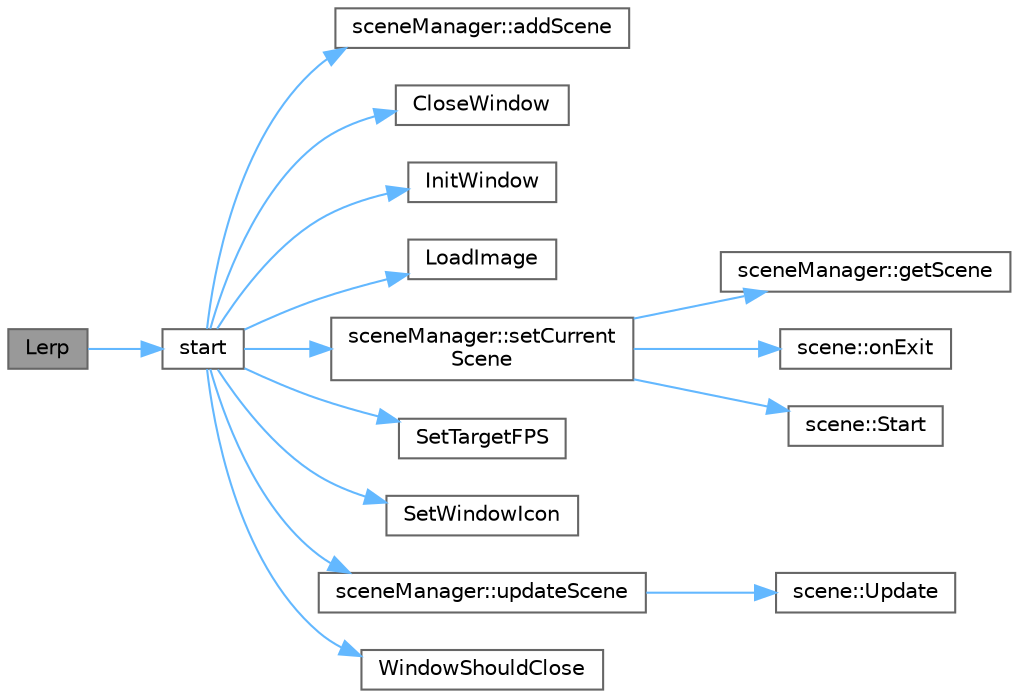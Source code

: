 digraph "Lerp"
{
 // INTERACTIVE_SVG=YES
 // LATEX_PDF_SIZE
  bgcolor="transparent";
  edge [fontname=Helvetica,fontsize=10,labelfontname=Helvetica,labelfontsize=10];
  node [fontname=Helvetica,fontsize=10,shape=box,height=0.2,width=0.4];
  rankdir="LR";
  Node1 [label="Lerp",height=0.2,width=0.4,color="gray40", fillcolor="grey60", style="filled", fontcolor="black",tooltip=" "];
  Node1 -> Node2 [color="steelblue1",style="solid"];
  Node2 [label="start",height=0.2,width=0.4,color="grey40", fillcolor="white", style="filled",URL="$main_8cpp.html#a60de64d75454385b23995437f1d72669",tooltip=" "];
  Node2 -> Node3 [color="steelblue1",style="solid"];
  Node3 [label="sceneManager::addScene",height=0.2,width=0.4,color="grey40", fillcolor="white", style="filled",URL="$classscene_manager.html#a45c552d829c98acdd6bb225bb7e941bc",tooltip=" "];
  Node2 -> Node4 [color="steelblue1",style="solid"];
  Node4 [label="CloseWindow",height=0.2,width=0.4,color="grey40", fillcolor="white", style="filled",URL="$raylib_8h.html#a1382776f563b2e87d0c6ba5837fc2b8b",tooltip=" "];
  Node2 -> Node5 [color="steelblue1",style="solid"];
  Node5 [label="InitWindow",height=0.2,width=0.4,color="grey40", fillcolor="white", style="filled",URL="$raylib_8h.html#a0cf9b0ddf8b9e2939b24085ed0d208c3",tooltip=" "];
  Node2 -> Node6 [color="steelblue1",style="solid"];
  Node6 [label="LoadImage",height=0.2,width=0.4,color="grey40", fillcolor="white", style="filled",URL="$raylib_8h.html#a9af7b0b1ffe158d8123f1fda7dbb6c45",tooltip=" "];
  Node2 -> Node7 [color="steelblue1",style="solid"];
  Node7 [label="sceneManager::setCurrent\lScene",height=0.2,width=0.4,color="grey40", fillcolor="white", style="filled",URL="$classscene_manager.html#aeb97acb15e0dd0b3aa2847a760f47078",tooltip=" "];
  Node7 -> Node8 [color="steelblue1",style="solid"];
  Node8 [label="sceneManager::getScene",height=0.2,width=0.4,color="grey40", fillcolor="white", style="filled",URL="$classscene_manager.html#a48c6d996c4a052e694d288ebbe117fe0",tooltip=" "];
  Node7 -> Node9 [color="steelblue1",style="solid"];
  Node9 [label="scene::onExit",height=0.2,width=0.4,color="grey40", fillcolor="white", style="filled",URL="$classscene.html#a75fdc3a309f484ee422bba31c71bad80",tooltip=" "];
  Node7 -> Node10 [color="steelblue1",style="solid"];
  Node10 [label="scene::Start",height=0.2,width=0.4,color="grey40", fillcolor="white", style="filled",URL="$classscene.html#a3607e35584006f62e88514b945437ba3",tooltip=" "];
  Node2 -> Node11 [color="steelblue1",style="solid"];
  Node11 [label="SetTargetFPS",height=0.2,width=0.4,color="grey40", fillcolor="white", style="filled",URL="$raylib_8h.html#a1ffc8aece4952bf99f488e192e77eb33",tooltip=" "];
  Node2 -> Node12 [color="steelblue1",style="solid"];
  Node12 [label="SetWindowIcon",height=0.2,width=0.4,color="grey40", fillcolor="white", style="filled",URL="$raylib_8h.html#abecf64f8429fc8625b1aa04ad8722c17",tooltip=" "];
  Node2 -> Node13 [color="steelblue1",style="solid"];
  Node13 [label="sceneManager::updateScene",height=0.2,width=0.4,color="grey40", fillcolor="white", style="filled",URL="$classscene_manager.html#ac32e2d8b41a627c40b89e5aa0a3f2a79",tooltip=" "];
  Node13 -> Node14 [color="steelblue1",style="solid"];
  Node14 [label="scene::Update",height=0.2,width=0.4,color="grey40", fillcolor="white", style="filled",URL="$classscene.html#a99f9fff5fe2ba51c3e28beed8777ffe0",tooltip=" "];
  Node2 -> Node15 [color="steelblue1",style="solid"];
  Node15 [label="WindowShouldClose",height=0.2,width=0.4,color="grey40", fillcolor="white", style="filled",URL="$raylib_8h.html#a14dab2feeb947c7810c3b8830ffee233",tooltip=" "];
}
